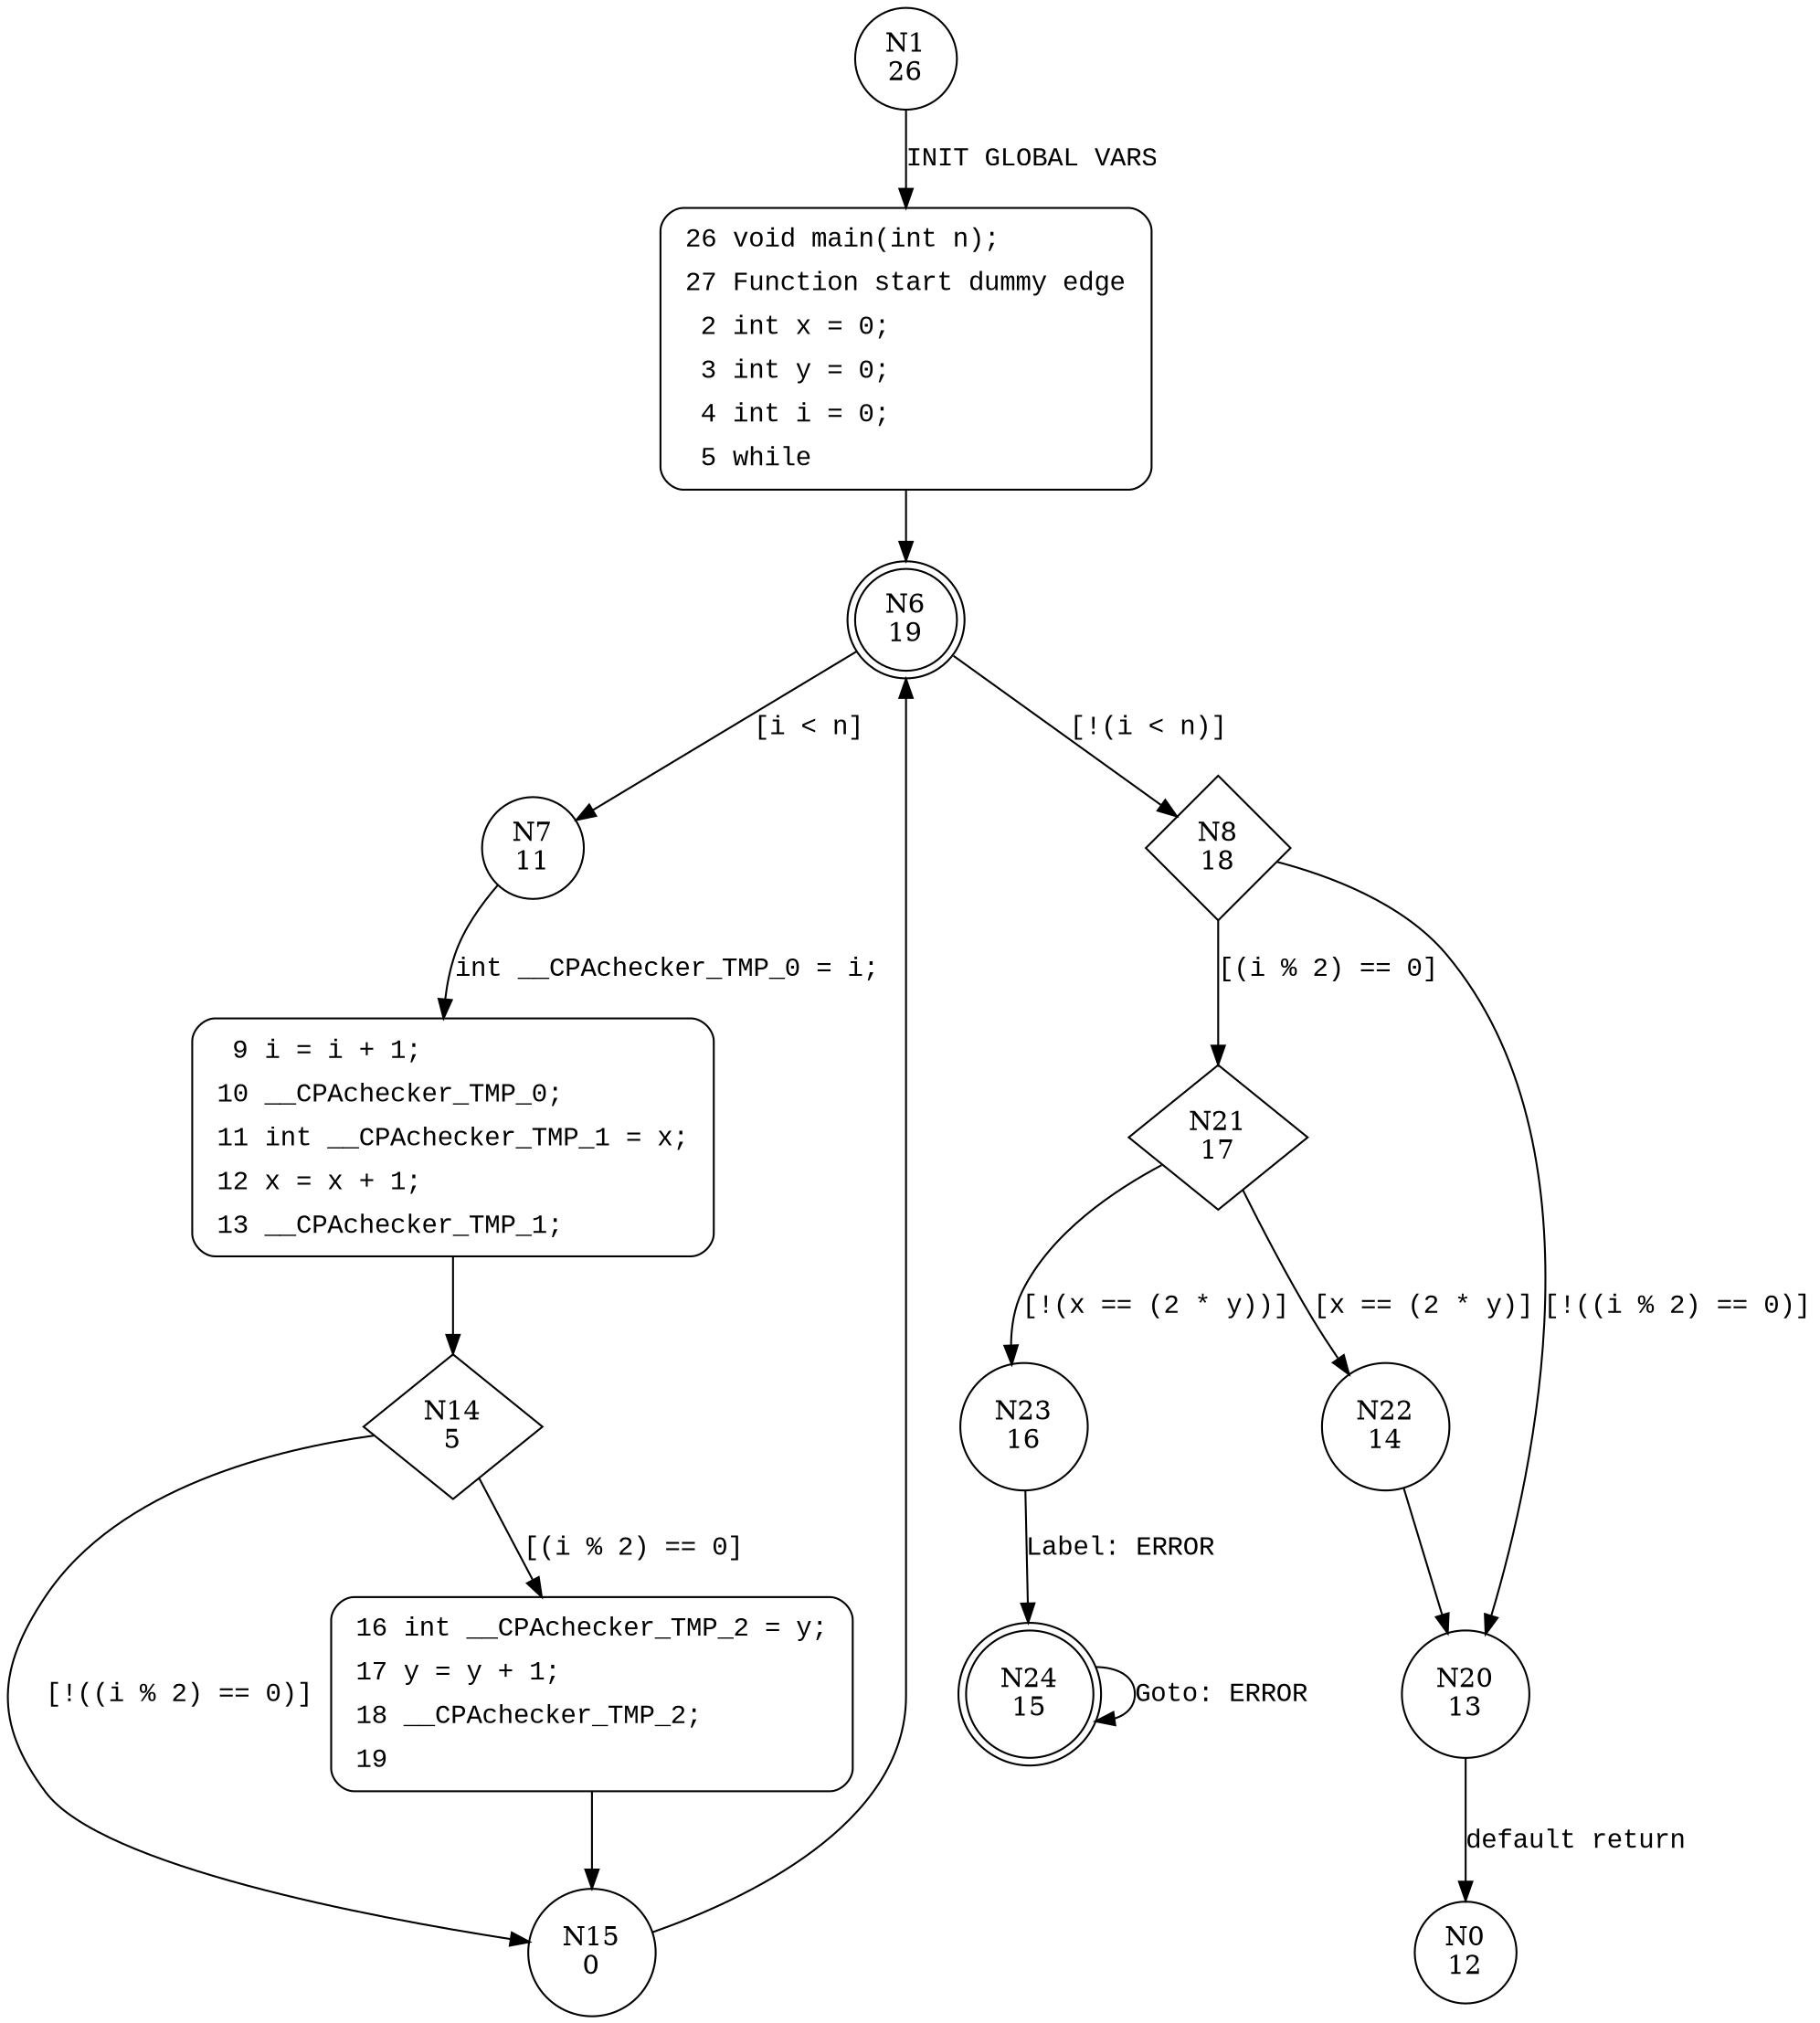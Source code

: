 digraph main {
1 [shape="circle" label="N1\n26"]
26 [shape="circle" label="N26\n25"]
6 [shape="doublecircle" label="N6\n19"]
7 [shape="circle" label="N7\n11"]
8 [shape="diamond" label="N8\n18"]
21 [shape="diamond" label="N21\n17"]
20 [shape="circle" label="N20\n13"]
0 [shape="circle" label="N0\n12"]
22 [shape="circle" label="N22\n14"]
23 [shape="circle" label="N23\n16"]
24 [shape="doublecircle" label="N24\n15"]
9 [shape="circle" label="N9\n10"]
14 [shape="diamond" label="N14\n5"]
16 [shape="circle" label="N16\n4"]
15 [shape="circle" label="N15\n0"]
26 [style="filled,bold" penwidth="1" fillcolor="white" fontname="Courier New" shape="Mrecord" label=<<table border="0" cellborder="0" cellpadding="3" bgcolor="white"><tr><td align="right">26</td><td align="left">void main(int n);</td></tr><tr><td align="right">27</td><td align="left">Function start dummy edge</td></tr><tr><td align="right">2</td><td align="left">int x = 0;</td></tr><tr><td align="right">3</td><td align="left">int y = 0;</td></tr><tr><td align="right">4</td><td align="left">int i = 0;</td></tr><tr><td align="right">5</td><td align="left">while</td></tr></table>>]
26 -> 6[label=""]
9 [style="filled,bold" penwidth="1" fillcolor="white" fontname="Courier New" shape="Mrecord" label=<<table border="0" cellborder="0" cellpadding="3" bgcolor="white"><tr><td align="right">9</td><td align="left">i = i + 1;</td></tr><tr><td align="right">10</td><td align="left">__CPAchecker_TMP_0;</td></tr><tr><td align="right">11</td><td align="left">int __CPAchecker_TMP_1 = x;</td></tr><tr><td align="right">12</td><td align="left">x = x + 1;</td></tr><tr><td align="right">13</td><td align="left">__CPAchecker_TMP_1;</td></tr></table>>]
9 -> 14[label=""]
16 [style="filled,bold" penwidth="1" fillcolor="white" fontname="Courier New" shape="Mrecord" label=<<table border="0" cellborder="0" cellpadding="3" bgcolor="white"><tr><td align="right">16</td><td align="left">int __CPAchecker_TMP_2 = y;</td></tr><tr><td align="right">17</td><td align="left">y = y + 1;</td></tr><tr><td align="right">18</td><td align="left">__CPAchecker_TMP_2;</td></tr><tr><td align="right">19</td><td align="left"></td></tr></table>>]
16 -> 15[label=""]
1 -> 26 [label="INIT GLOBAL VARS" fontname="Courier New"]
6 -> 7 [label="[i < n]" fontname="Courier New"]
6 -> 8 [label="[!(i < n)]" fontname="Courier New"]
8 -> 21 [label="[(i % 2) == 0]" fontname="Courier New"]
8 -> 20 [label="[!((i % 2) == 0)]" fontname="Courier New"]
20 -> 0 [label="default return" fontname="Courier New"]
21 -> 22 [label="[x == (2 * y)]" fontname="Courier New"]
21 -> 23 [label="[!(x == (2 * y))]" fontname="Courier New"]
24 -> 24 [label="Goto: ERROR" fontname="Courier New"]
7 -> 9 [label="int __CPAchecker_TMP_0 = i;" fontname="Courier New"]
14 -> 16 [label="[(i % 2) == 0]" fontname="Courier New"]
14 -> 15 [label="[!((i % 2) == 0)]" fontname="Courier New"]
15 -> 6 [label="" fontname="Courier New"]
23 -> 24 [label="Label: ERROR" fontname="Courier New"]
22 -> 20 [label="" fontname="Courier New"]
}